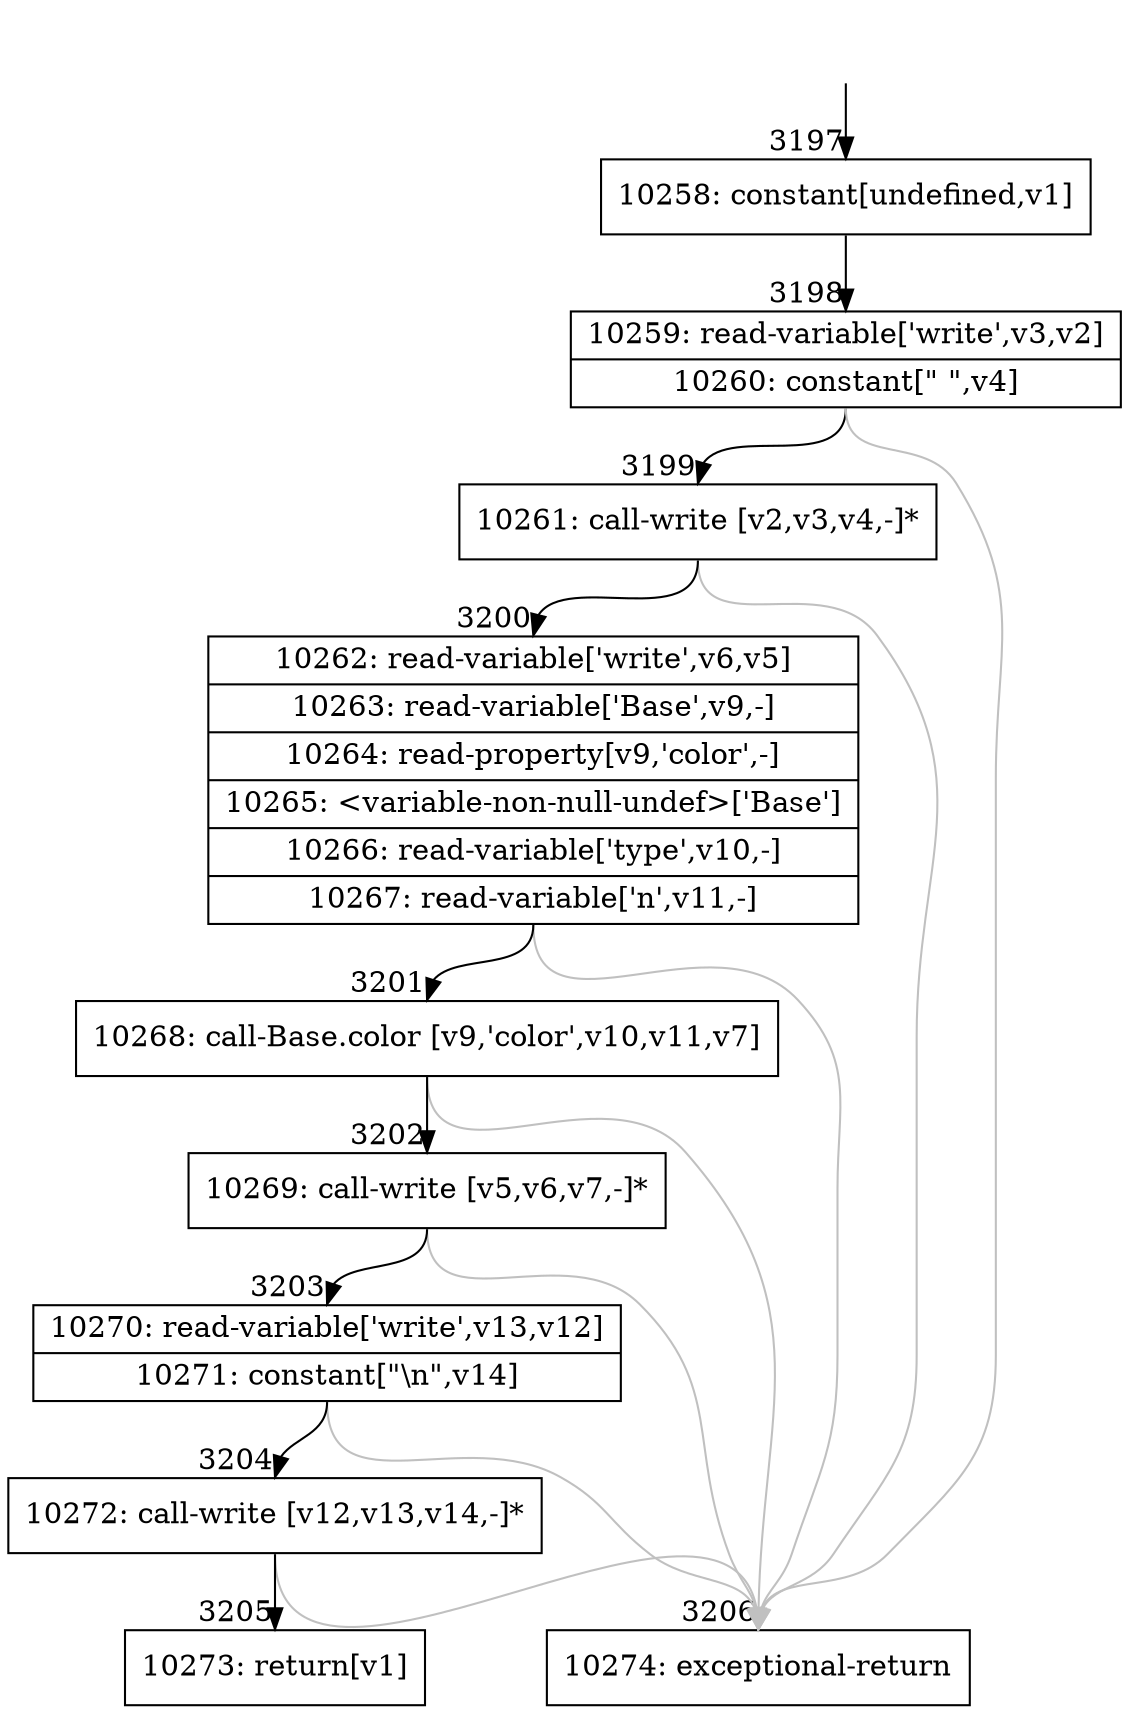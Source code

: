digraph {
rankdir="TD"
BB_entry288[shape=none,label=""];
BB_entry288 -> BB3197 [tailport=s, headport=n, headlabel="    3197"]
BB3197 [shape=record label="{10258: constant[undefined,v1]}" ] 
BB3197 -> BB3198 [tailport=s, headport=n, headlabel="      3198"]
BB3198 [shape=record label="{10259: read-variable['write',v3,v2]|10260: constant[\" \",v4]}" ] 
BB3198 -> BB3199 [tailport=s, headport=n, headlabel="      3199"]
BB3198 -> BB3206 [tailport=s, headport=n, color=gray, headlabel="      3206"]
BB3199 [shape=record label="{10261: call-write [v2,v3,v4,-]*}" ] 
BB3199 -> BB3200 [tailport=s, headport=n, headlabel="      3200"]
BB3199 -> BB3206 [tailport=s, headport=n, color=gray]
BB3200 [shape=record label="{10262: read-variable['write',v6,v5]|10263: read-variable['Base',v9,-]|10264: read-property[v9,'color',-]|10265: \<variable-non-null-undef\>['Base']|10266: read-variable['type',v10,-]|10267: read-variable['n',v11,-]}" ] 
BB3200 -> BB3201 [tailport=s, headport=n, headlabel="      3201"]
BB3200 -> BB3206 [tailport=s, headport=n, color=gray]
BB3201 [shape=record label="{10268: call-Base.color [v9,'color',v10,v11,v7]}" ] 
BB3201 -> BB3202 [tailport=s, headport=n, headlabel="      3202"]
BB3201 -> BB3206 [tailport=s, headport=n, color=gray]
BB3202 [shape=record label="{10269: call-write [v5,v6,v7,-]*}" ] 
BB3202 -> BB3203 [tailport=s, headport=n, headlabel="      3203"]
BB3202 -> BB3206 [tailport=s, headport=n, color=gray]
BB3203 [shape=record label="{10270: read-variable['write',v13,v12]|10271: constant[\"\\n\",v14]}" ] 
BB3203 -> BB3204 [tailport=s, headport=n, headlabel="      3204"]
BB3203 -> BB3206 [tailport=s, headport=n, color=gray]
BB3204 [shape=record label="{10272: call-write [v12,v13,v14,-]*}" ] 
BB3204 -> BB3205 [tailport=s, headport=n, headlabel="      3205"]
BB3204 -> BB3206 [tailport=s, headport=n, color=gray]
BB3205 [shape=record label="{10273: return[v1]}" ] 
BB3206 [shape=record label="{10274: exceptional-return}" ] 
//#$~ 3687
}
